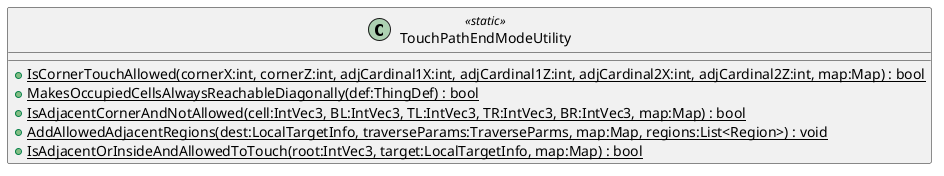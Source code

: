 @startuml
class TouchPathEndModeUtility <<static>> {
    + {static} IsCornerTouchAllowed(cornerX:int, cornerZ:int, adjCardinal1X:int, adjCardinal1Z:int, adjCardinal2X:int, adjCardinal2Z:int, map:Map) : bool
    + {static} MakesOccupiedCellsAlwaysReachableDiagonally(def:ThingDef) : bool
    + {static} IsAdjacentCornerAndNotAllowed(cell:IntVec3, BL:IntVec3, TL:IntVec3, TR:IntVec3, BR:IntVec3, map:Map) : bool
    + {static} AddAllowedAdjacentRegions(dest:LocalTargetInfo, traverseParams:TraverseParms, map:Map, regions:List<Region>) : void
    + {static} IsAdjacentOrInsideAndAllowedToTouch(root:IntVec3, target:LocalTargetInfo, map:Map) : bool
}
@enduml
